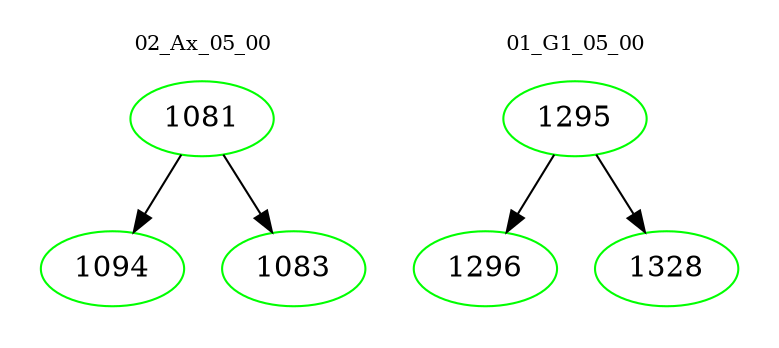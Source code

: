 digraph{
subgraph cluster_0 {
color = white
label = "02_Ax_05_00";
fontsize=10;
T0_1081 [label="1081", color="green"]
T0_1081 -> T0_1094 [color="black"]
T0_1094 [label="1094", color="green"]
T0_1081 -> T0_1083 [color="black"]
T0_1083 [label="1083", color="green"]
}
subgraph cluster_1 {
color = white
label = "01_G1_05_00";
fontsize=10;
T1_1295 [label="1295", color="green"]
T1_1295 -> T1_1296 [color="black"]
T1_1296 [label="1296", color="green"]
T1_1295 -> T1_1328 [color="black"]
T1_1328 [label="1328", color="green"]
}
}
